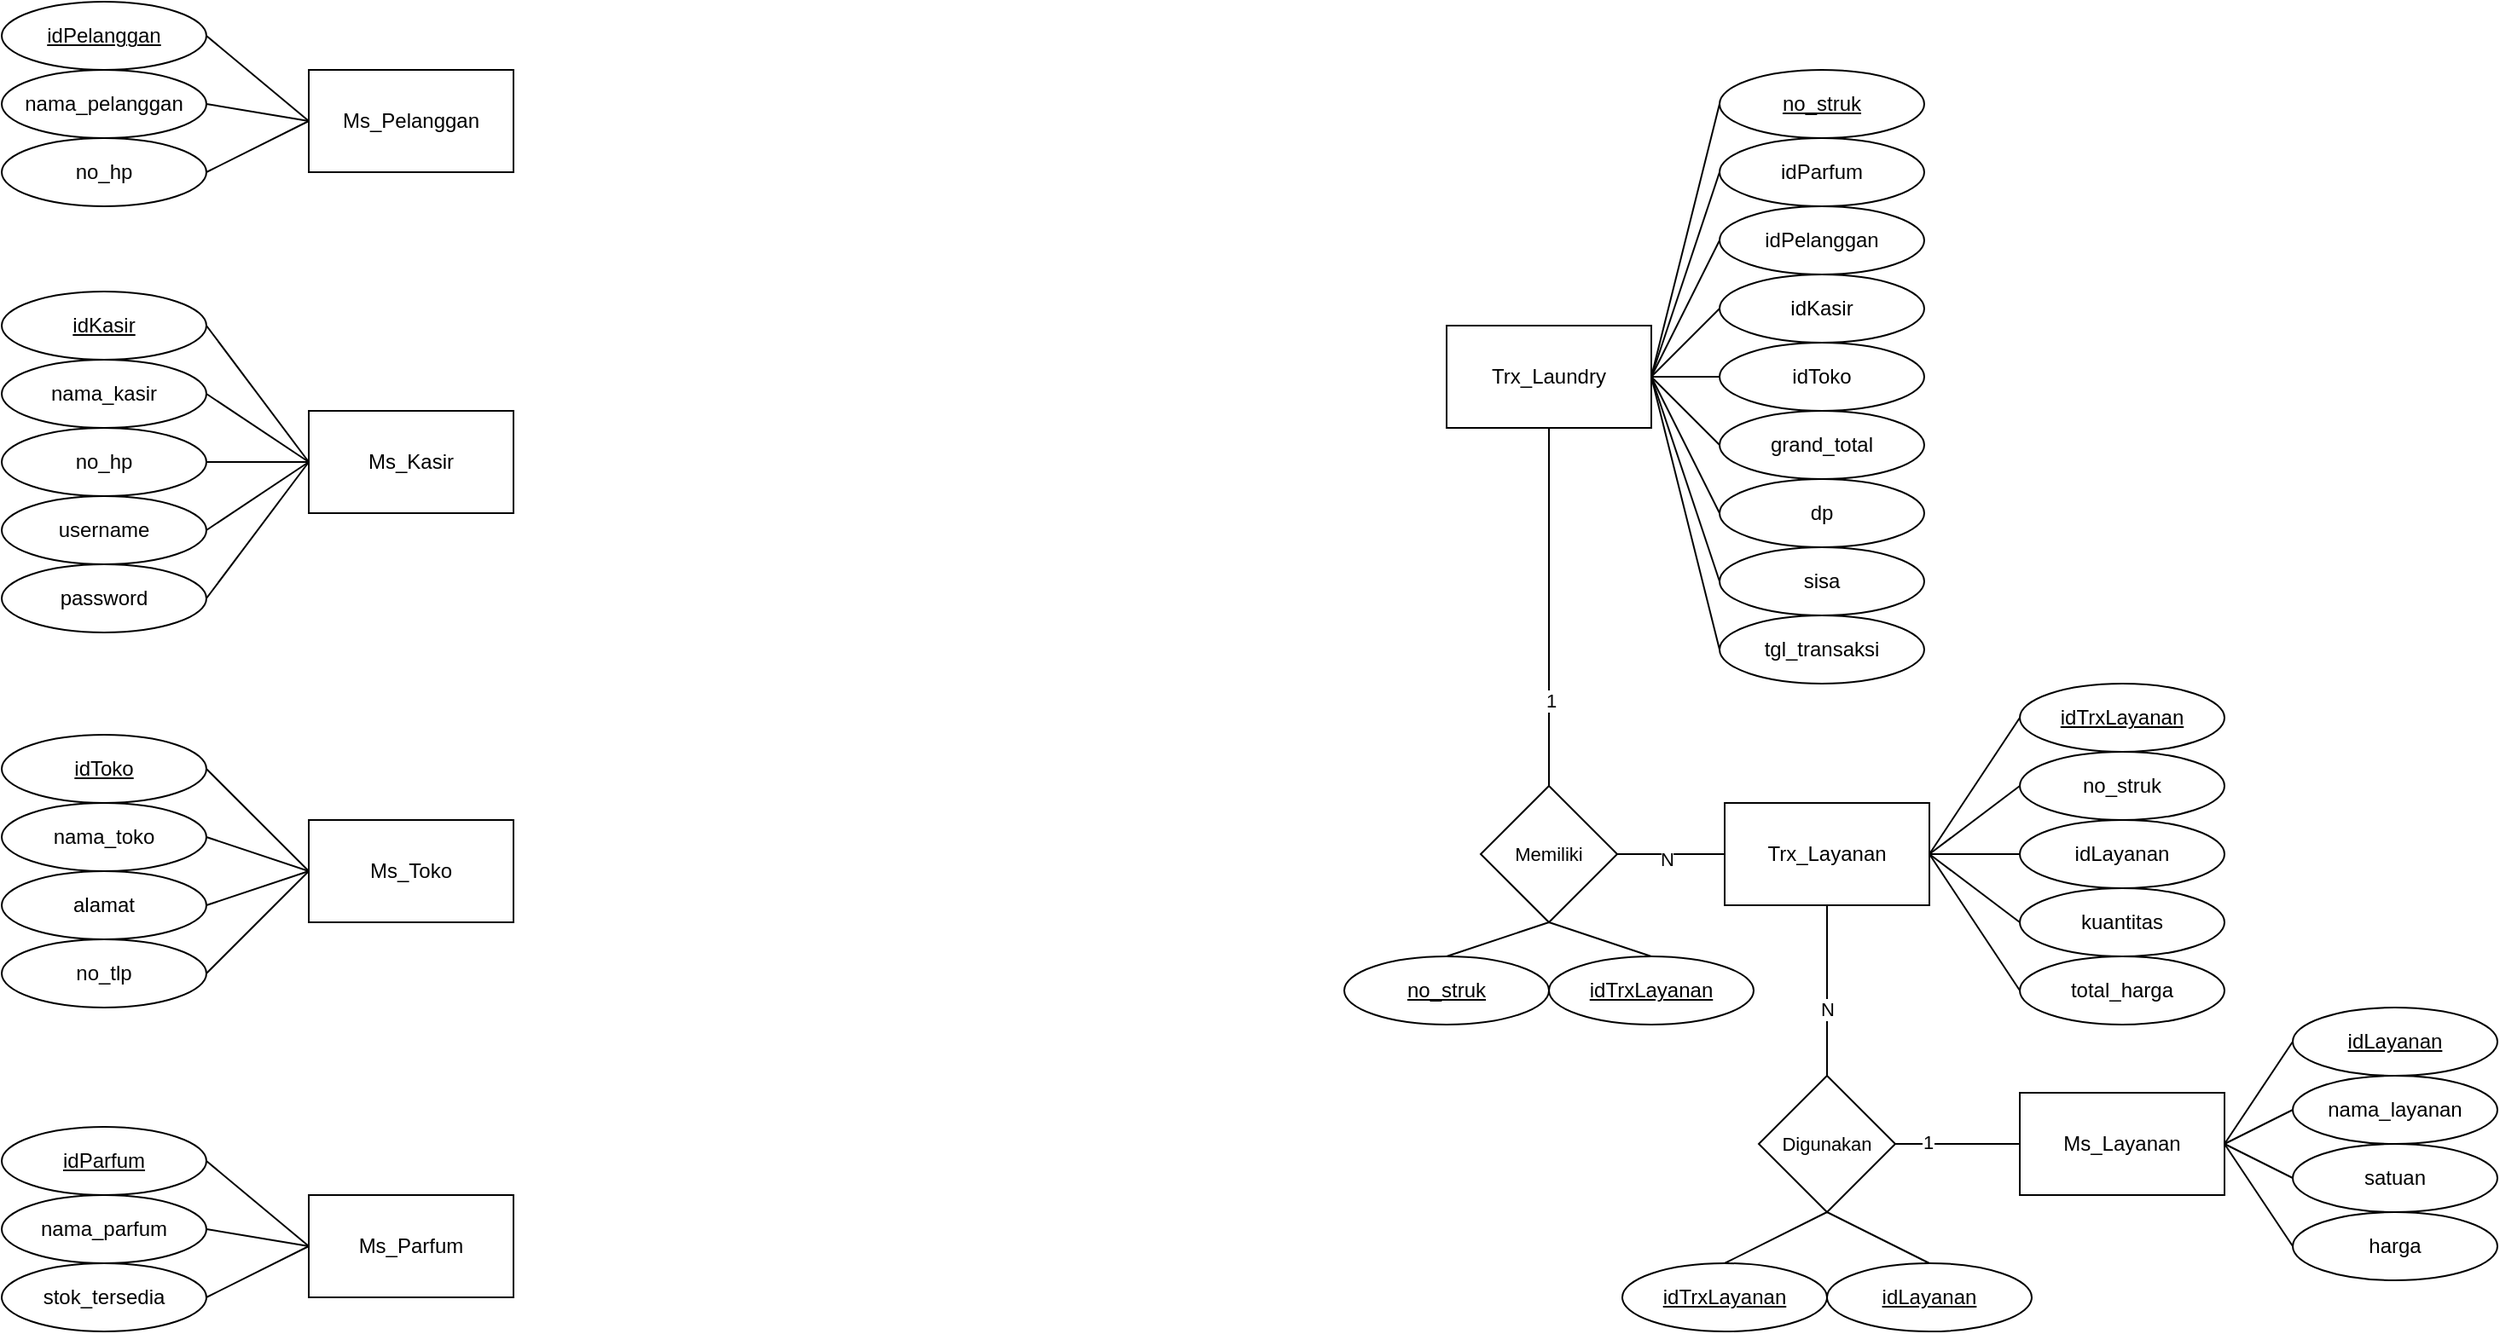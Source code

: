 <mxfile version="27.2.0">
  <diagram name="Page-1" id="iAphezOFa99UJ-oBuJiD">
    <mxGraphModel dx="1854" dy="569" grid="1" gridSize="10" guides="1" tooltips="1" connect="1" arrows="1" fold="1" page="1" pageScale="1" pageWidth="827" pageHeight="1169" math="0" shadow="0">
      <root>
        <mxCell id="0" />
        <mxCell id="1" parent="0" />
        <mxCell id="lV9lPM0QWTWmAlKWghgH-2" value="Ms_Pelanggan" style="rounded=0;whiteSpace=wrap;html=1;" vertex="1" parent="1">
          <mxGeometry x="160" y="160" width="120" height="60" as="geometry" />
        </mxCell>
        <mxCell id="lV9lPM0QWTWmAlKWghgH-6" style="rounded=0;orthogonalLoop=1;jettySize=auto;html=1;exitX=1;exitY=0.5;exitDx=0;exitDy=0;entryX=0;entryY=0.5;entryDx=0;entryDy=0;endArrow=none;endFill=0;" edge="1" parent="1" source="lV9lPM0QWTWmAlKWghgH-3" target="lV9lPM0QWTWmAlKWghgH-2">
          <mxGeometry relative="1" as="geometry" />
        </mxCell>
        <mxCell id="lV9lPM0QWTWmAlKWghgH-3" value="&lt;u&gt;idPelanggan&lt;/u&gt;" style="ellipse;whiteSpace=wrap;html=1;" vertex="1" parent="1">
          <mxGeometry x="-20" y="120" width="120" height="40" as="geometry" />
        </mxCell>
        <mxCell id="lV9lPM0QWTWmAlKWghgH-7" style="edgeStyle=none;shape=connector;rounded=0;orthogonalLoop=1;jettySize=auto;html=1;exitX=1;exitY=0.5;exitDx=0;exitDy=0;entryX=0;entryY=0.5;entryDx=0;entryDy=0;strokeColor=default;align=center;verticalAlign=middle;fontFamily=Helvetica;fontSize=11;fontColor=default;labelBackgroundColor=default;endArrow=none;endFill=0;" edge="1" parent="1" source="lV9lPM0QWTWmAlKWghgH-4" target="lV9lPM0QWTWmAlKWghgH-2">
          <mxGeometry relative="1" as="geometry" />
        </mxCell>
        <mxCell id="lV9lPM0QWTWmAlKWghgH-4" value="nama_pelanggan" style="ellipse;whiteSpace=wrap;html=1;" vertex="1" parent="1">
          <mxGeometry x="-20" y="160" width="120" height="40" as="geometry" />
        </mxCell>
        <mxCell id="lV9lPM0QWTWmAlKWghgH-8" style="edgeStyle=none;shape=connector;rounded=0;orthogonalLoop=1;jettySize=auto;html=1;exitX=1;exitY=0.5;exitDx=0;exitDy=0;entryX=0;entryY=0.5;entryDx=0;entryDy=0;strokeColor=default;align=center;verticalAlign=middle;fontFamily=Helvetica;fontSize=11;fontColor=default;labelBackgroundColor=default;endArrow=none;endFill=0;" edge="1" parent="1" source="lV9lPM0QWTWmAlKWghgH-5" target="lV9lPM0QWTWmAlKWghgH-2">
          <mxGeometry relative="1" as="geometry" />
        </mxCell>
        <mxCell id="lV9lPM0QWTWmAlKWghgH-5" value="no_hp" style="ellipse;whiteSpace=wrap;html=1;" vertex="1" parent="1">
          <mxGeometry x="-20" y="200" width="120" height="40" as="geometry" />
        </mxCell>
        <mxCell id="lV9lPM0QWTWmAlKWghgH-9" value="Ms_Kasir" style="rounded=0;whiteSpace=wrap;html=1;" vertex="1" parent="1">
          <mxGeometry x="160" y="360" width="120" height="60" as="geometry" />
        </mxCell>
        <mxCell id="lV9lPM0QWTWmAlKWghgH-10" style="rounded=0;orthogonalLoop=1;jettySize=auto;html=1;exitX=1;exitY=0.5;exitDx=0;exitDy=0;entryX=0;entryY=0.5;entryDx=0;entryDy=0;endArrow=none;endFill=0;" edge="1" parent="1" source="lV9lPM0QWTWmAlKWghgH-11" target="lV9lPM0QWTWmAlKWghgH-9">
          <mxGeometry relative="1" as="geometry" />
        </mxCell>
        <mxCell id="lV9lPM0QWTWmAlKWghgH-11" value="&lt;u&gt;idKasir&lt;/u&gt;" style="ellipse;whiteSpace=wrap;html=1;" vertex="1" parent="1">
          <mxGeometry x="-20" y="290" width="120" height="40" as="geometry" />
        </mxCell>
        <mxCell id="lV9lPM0QWTWmAlKWghgH-12" style="edgeStyle=none;shape=connector;rounded=0;orthogonalLoop=1;jettySize=auto;html=1;exitX=1;exitY=0.5;exitDx=0;exitDy=0;entryX=0;entryY=0.5;entryDx=0;entryDy=0;strokeColor=default;align=center;verticalAlign=middle;fontFamily=Helvetica;fontSize=11;fontColor=default;labelBackgroundColor=default;endArrow=none;endFill=0;" edge="1" parent="1" source="lV9lPM0QWTWmAlKWghgH-13" target="lV9lPM0QWTWmAlKWghgH-9">
          <mxGeometry relative="1" as="geometry" />
        </mxCell>
        <mxCell id="lV9lPM0QWTWmAlKWghgH-13" value="nama_kasir" style="ellipse;whiteSpace=wrap;html=1;" vertex="1" parent="1">
          <mxGeometry x="-20" y="330" width="120" height="40" as="geometry" />
        </mxCell>
        <mxCell id="lV9lPM0QWTWmAlKWghgH-14" style="edgeStyle=none;shape=connector;rounded=0;orthogonalLoop=1;jettySize=auto;html=1;exitX=1;exitY=0.5;exitDx=0;exitDy=0;entryX=0;entryY=0.5;entryDx=0;entryDy=0;strokeColor=default;align=center;verticalAlign=middle;fontFamily=Helvetica;fontSize=11;fontColor=default;labelBackgroundColor=default;endArrow=none;endFill=0;" edge="1" parent="1" source="lV9lPM0QWTWmAlKWghgH-15" target="lV9lPM0QWTWmAlKWghgH-9">
          <mxGeometry relative="1" as="geometry" />
        </mxCell>
        <mxCell id="lV9lPM0QWTWmAlKWghgH-15" value="no_hp" style="ellipse;whiteSpace=wrap;html=1;" vertex="1" parent="1">
          <mxGeometry x="-20" y="370" width="120" height="40" as="geometry" />
        </mxCell>
        <mxCell id="lV9lPM0QWTWmAlKWghgH-18" style="edgeStyle=none;shape=connector;rounded=0;orthogonalLoop=1;jettySize=auto;html=1;exitX=1;exitY=0.5;exitDx=0;exitDy=0;strokeColor=default;align=center;verticalAlign=middle;fontFamily=Helvetica;fontSize=11;fontColor=default;labelBackgroundColor=default;endArrow=none;endFill=0;" edge="1" parent="1" source="lV9lPM0QWTWmAlKWghgH-16">
          <mxGeometry relative="1" as="geometry">
            <mxPoint x="160.0" y="390" as="targetPoint" />
          </mxGeometry>
        </mxCell>
        <mxCell id="lV9lPM0QWTWmAlKWghgH-16" value="username" style="ellipse;whiteSpace=wrap;html=1;" vertex="1" parent="1">
          <mxGeometry x="-20" y="410" width="120" height="40" as="geometry" />
        </mxCell>
        <mxCell id="lV9lPM0QWTWmAlKWghgH-19" style="edgeStyle=none;shape=connector;rounded=0;orthogonalLoop=1;jettySize=auto;html=1;exitX=1;exitY=0.5;exitDx=0;exitDy=0;entryX=0;entryY=0.5;entryDx=0;entryDy=0;strokeColor=default;align=center;verticalAlign=middle;fontFamily=Helvetica;fontSize=11;fontColor=default;labelBackgroundColor=default;endArrow=none;endFill=0;" edge="1" parent="1" source="lV9lPM0QWTWmAlKWghgH-17" target="lV9lPM0QWTWmAlKWghgH-9">
          <mxGeometry relative="1" as="geometry" />
        </mxCell>
        <mxCell id="lV9lPM0QWTWmAlKWghgH-17" value="password" style="ellipse;whiteSpace=wrap;html=1;" vertex="1" parent="1">
          <mxGeometry x="-20" y="450" width="120" height="40" as="geometry" />
        </mxCell>
        <mxCell id="lV9lPM0QWTWmAlKWghgH-20" value="Ms_Toko" style="rounded=0;whiteSpace=wrap;html=1;" vertex="1" parent="1">
          <mxGeometry x="160" y="600" width="120" height="60" as="geometry" />
        </mxCell>
        <mxCell id="lV9lPM0QWTWmAlKWghgH-21" style="rounded=0;orthogonalLoop=1;jettySize=auto;html=1;exitX=1;exitY=0.5;exitDx=0;exitDy=0;entryX=0;entryY=0.5;entryDx=0;entryDy=0;endArrow=none;endFill=0;" edge="1" parent="1" source="lV9lPM0QWTWmAlKWghgH-22" target="lV9lPM0QWTWmAlKWghgH-20">
          <mxGeometry relative="1" as="geometry" />
        </mxCell>
        <mxCell id="lV9lPM0QWTWmAlKWghgH-22" value="&lt;u&gt;idToko&lt;/u&gt;" style="ellipse;whiteSpace=wrap;html=1;" vertex="1" parent="1">
          <mxGeometry x="-20" y="550" width="120" height="40" as="geometry" />
        </mxCell>
        <mxCell id="lV9lPM0QWTWmAlKWghgH-23" style="edgeStyle=none;shape=connector;rounded=0;orthogonalLoop=1;jettySize=auto;html=1;exitX=1;exitY=0.5;exitDx=0;exitDy=0;entryX=0;entryY=0.5;entryDx=0;entryDy=0;strokeColor=default;align=center;verticalAlign=middle;fontFamily=Helvetica;fontSize=11;fontColor=default;labelBackgroundColor=default;endArrow=none;endFill=0;" edge="1" parent="1" source="lV9lPM0QWTWmAlKWghgH-24" target="lV9lPM0QWTWmAlKWghgH-20">
          <mxGeometry relative="1" as="geometry" />
        </mxCell>
        <mxCell id="lV9lPM0QWTWmAlKWghgH-24" value="nama_toko" style="ellipse;whiteSpace=wrap;html=1;" vertex="1" parent="1">
          <mxGeometry x="-20" y="590" width="120" height="40" as="geometry" />
        </mxCell>
        <mxCell id="lV9lPM0QWTWmAlKWghgH-25" style="edgeStyle=none;shape=connector;rounded=0;orthogonalLoop=1;jettySize=auto;html=1;exitX=1;exitY=0.5;exitDx=0;exitDy=0;entryX=0;entryY=0.5;entryDx=0;entryDy=0;strokeColor=default;align=center;verticalAlign=middle;fontFamily=Helvetica;fontSize=11;fontColor=default;labelBackgroundColor=default;endArrow=none;endFill=0;" edge="1" parent="1" source="lV9lPM0QWTWmAlKWghgH-26" target="lV9lPM0QWTWmAlKWghgH-20">
          <mxGeometry relative="1" as="geometry" />
        </mxCell>
        <mxCell id="lV9lPM0QWTWmAlKWghgH-26" value="alamat" style="ellipse;whiteSpace=wrap;html=1;" vertex="1" parent="1">
          <mxGeometry x="-20" y="630" width="120" height="40" as="geometry" />
        </mxCell>
        <mxCell id="lV9lPM0QWTWmAlKWghgH-27" style="edgeStyle=none;shape=connector;rounded=0;orthogonalLoop=1;jettySize=auto;html=1;exitX=1;exitY=0.5;exitDx=0;exitDy=0;strokeColor=default;align=center;verticalAlign=middle;fontFamily=Helvetica;fontSize=11;fontColor=default;labelBackgroundColor=default;endArrow=none;endFill=0;" edge="1" parent="1" source="lV9lPM0QWTWmAlKWghgH-28">
          <mxGeometry relative="1" as="geometry">
            <mxPoint x="160.0" y="630" as="targetPoint" />
          </mxGeometry>
        </mxCell>
        <mxCell id="lV9lPM0QWTWmAlKWghgH-28" value="no_tlp" style="ellipse;whiteSpace=wrap;html=1;" vertex="1" parent="1">
          <mxGeometry x="-20" y="670" width="120" height="40" as="geometry" />
        </mxCell>
        <mxCell id="lV9lPM0QWTWmAlKWghgH-31" value="Ms_Parfum" style="rounded=0;whiteSpace=wrap;html=1;" vertex="1" parent="1">
          <mxGeometry x="160" y="820" width="120" height="60" as="geometry" />
        </mxCell>
        <mxCell id="lV9lPM0QWTWmAlKWghgH-32" style="rounded=0;orthogonalLoop=1;jettySize=auto;html=1;exitX=1;exitY=0.5;exitDx=0;exitDy=0;entryX=0;entryY=0.5;entryDx=0;entryDy=0;endArrow=none;endFill=0;" edge="1" parent="1" source="lV9lPM0QWTWmAlKWghgH-33" target="lV9lPM0QWTWmAlKWghgH-31">
          <mxGeometry relative="1" as="geometry" />
        </mxCell>
        <mxCell id="lV9lPM0QWTWmAlKWghgH-33" value="&lt;u&gt;idParfum&lt;/u&gt;" style="ellipse;whiteSpace=wrap;html=1;" vertex="1" parent="1">
          <mxGeometry x="-20" y="780" width="120" height="40" as="geometry" />
        </mxCell>
        <mxCell id="lV9lPM0QWTWmAlKWghgH-34" style="edgeStyle=none;shape=connector;rounded=0;orthogonalLoop=1;jettySize=auto;html=1;exitX=1;exitY=0.5;exitDx=0;exitDy=0;entryX=0;entryY=0.5;entryDx=0;entryDy=0;strokeColor=default;align=center;verticalAlign=middle;fontFamily=Helvetica;fontSize=11;fontColor=default;labelBackgroundColor=default;endArrow=none;endFill=0;" edge="1" parent="1" source="lV9lPM0QWTWmAlKWghgH-35" target="lV9lPM0QWTWmAlKWghgH-31">
          <mxGeometry relative="1" as="geometry" />
        </mxCell>
        <mxCell id="lV9lPM0QWTWmAlKWghgH-35" value="nama_parfum" style="ellipse;whiteSpace=wrap;html=1;" vertex="1" parent="1">
          <mxGeometry x="-20" y="820" width="120" height="40" as="geometry" />
        </mxCell>
        <mxCell id="lV9lPM0QWTWmAlKWghgH-36" style="edgeStyle=none;shape=connector;rounded=0;orthogonalLoop=1;jettySize=auto;html=1;exitX=1;exitY=0.5;exitDx=0;exitDy=0;entryX=0;entryY=0.5;entryDx=0;entryDy=0;strokeColor=default;align=center;verticalAlign=middle;fontFamily=Helvetica;fontSize=11;fontColor=default;labelBackgroundColor=default;endArrow=none;endFill=0;" edge="1" parent="1" source="lV9lPM0QWTWmAlKWghgH-37" target="lV9lPM0QWTWmAlKWghgH-31">
          <mxGeometry relative="1" as="geometry" />
        </mxCell>
        <mxCell id="lV9lPM0QWTWmAlKWghgH-37" value="stok_tersedia" style="ellipse;whiteSpace=wrap;html=1;" vertex="1" parent="1">
          <mxGeometry x="-20" y="860" width="120" height="40" as="geometry" />
        </mxCell>
        <mxCell id="lV9lPM0QWTWmAlKWghgH-38" value="Trx_Laundry" style="rounded=0;whiteSpace=wrap;html=1;" vertex="1" parent="1">
          <mxGeometry x="827" y="310" width="120" height="60" as="geometry" />
        </mxCell>
        <mxCell id="lV9lPM0QWTWmAlKWghgH-48" style="edgeStyle=none;shape=connector;rounded=0;orthogonalLoop=1;jettySize=auto;html=1;exitX=0;exitY=0.5;exitDx=0;exitDy=0;entryX=1;entryY=0.5;entryDx=0;entryDy=0;strokeColor=default;align=center;verticalAlign=middle;fontFamily=Helvetica;fontSize=11;fontColor=default;labelBackgroundColor=default;endArrow=none;endFill=0;" edge="1" parent="1" source="lV9lPM0QWTWmAlKWghgH-39" target="lV9lPM0QWTWmAlKWghgH-38">
          <mxGeometry relative="1" as="geometry" />
        </mxCell>
        <mxCell id="lV9lPM0QWTWmAlKWghgH-39" value="&lt;u&gt;no_struk&lt;/u&gt;" style="ellipse;whiteSpace=wrap;html=1;" vertex="1" parent="1">
          <mxGeometry x="987" y="160" width="120" height="40" as="geometry" />
        </mxCell>
        <mxCell id="lV9lPM0QWTWmAlKWghgH-49" style="edgeStyle=none;shape=connector;rounded=0;orthogonalLoop=1;jettySize=auto;html=1;exitX=0;exitY=0.5;exitDx=0;exitDy=0;strokeColor=default;align=center;verticalAlign=middle;fontFamily=Helvetica;fontSize=11;fontColor=default;labelBackgroundColor=default;endArrow=none;endFill=0;" edge="1" parent="1" source="lV9lPM0QWTWmAlKWghgH-40">
          <mxGeometry relative="1" as="geometry">
            <mxPoint x="947" y="340" as="targetPoint" />
          </mxGeometry>
        </mxCell>
        <mxCell id="lV9lPM0QWTWmAlKWghgH-40" value="idParfum" style="ellipse;whiteSpace=wrap;html=1;" vertex="1" parent="1">
          <mxGeometry x="987" y="200" width="120" height="40" as="geometry" />
        </mxCell>
        <mxCell id="lV9lPM0QWTWmAlKWghgH-50" style="edgeStyle=none;shape=connector;rounded=0;orthogonalLoop=1;jettySize=auto;html=1;exitX=0;exitY=0.5;exitDx=0;exitDy=0;strokeColor=default;align=center;verticalAlign=middle;fontFamily=Helvetica;fontSize=11;fontColor=default;labelBackgroundColor=default;endArrow=none;endFill=0;" edge="1" parent="1" source="lV9lPM0QWTWmAlKWghgH-41">
          <mxGeometry relative="1" as="geometry">
            <mxPoint x="947" y="340" as="targetPoint" />
          </mxGeometry>
        </mxCell>
        <mxCell id="lV9lPM0QWTWmAlKWghgH-41" value="idPelanggan" style="ellipse;whiteSpace=wrap;html=1;" vertex="1" parent="1">
          <mxGeometry x="987" y="240" width="120" height="40" as="geometry" />
        </mxCell>
        <mxCell id="lV9lPM0QWTWmAlKWghgH-51" style="edgeStyle=none;shape=connector;rounded=0;orthogonalLoop=1;jettySize=auto;html=1;exitX=0;exitY=0.5;exitDx=0;exitDy=0;strokeColor=default;align=center;verticalAlign=middle;fontFamily=Helvetica;fontSize=11;fontColor=default;labelBackgroundColor=default;endArrow=none;endFill=0;" edge="1" parent="1" source="lV9lPM0QWTWmAlKWghgH-42">
          <mxGeometry relative="1" as="geometry">
            <mxPoint x="947" y="340" as="targetPoint" />
          </mxGeometry>
        </mxCell>
        <mxCell id="lV9lPM0QWTWmAlKWghgH-42" value="idKasir" style="ellipse;whiteSpace=wrap;html=1;" vertex="1" parent="1">
          <mxGeometry x="987" y="280" width="120" height="40" as="geometry" />
        </mxCell>
        <mxCell id="lV9lPM0QWTWmAlKWghgH-52" value="" style="edgeStyle=none;shape=connector;rounded=0;orthogonalLoop=1;jettySize=auto;html=1;strokeColor=default;align=center;verticalAlign=middle;fontFamily=Helvetica;fontSize=11;fontColor=default;labelBackgroundColor=default;endArrow=none;endFill=0;" edge="1" parent="1" source="lV9lPM0QWTWmAlKWghgH-43" target="lV9lPM0QWTWmAlKWghgH-38">
          <mxGeometry relative="1" as="geometry" />
        </mxCell>
        <mxCell id="lV9lPM0QWTWmAlKWghgH-43" value="idToko" style="ellipse;whiteSpace=wrap;html=1;" vertex="1" parent="1">
          <mxGeometry x="987" y="320" width="120" height="40" as="geometry" />
        </mxCell>
        <mxCell id="lV9lPM0QWTWmAlKWghgH-53" style="edgeStyle=none;shape=connector;rounded=0;orthogonalLoop=1;jettySize=auto;html=1;exitX=0;exitY=0.5;exitDx=0;exitDy=0;entryX=1;entryY=0.5;entryDx=0;entryDy=0;strokeColor=default;align=center;verticalAlign=middle;fontFamily=Helvetica;fontSize=11;fontColor=default;labelBackgroundColor=default;endArrow=none;endFill=0;" edge="1" parent="1" source="lV9lPM0QWTWmAlKWghgH-44" target="lV9lPM0QWTWmAlKWghgH-38">
          <mxGeometry relative="1" as="geometry" />
        </mxCell>
        <mxCell id="lV9lPM0QWTWmAlKWghgH-44" value="grand_total" style="ellipse;whiteSpace=wrap;html=1;" vertex="1" parent="1">
          <mxGeometry x="987" y="360" width="120" height="40" as="geometry" />
        </mxCell>
        <mxCell id="lV9lPM0QWTWmAlKWghgH-54" style="edgeStyle=none;shape=connector;rounded=0;orthogonalLoop=1;jettySize=auto;html=1;exitX=0;exitY=0.5;exitDx=0;exitDy=0;strokeColor=default;align=center;verticalAlign=middle;fontFamily=Helvetica;fontSize=11;fontColor=default;labelBackgroundColor=default;endArrow=none;endFill=0;" edge="1" parent="1" source="lV9lPM0QWTWmAlKWghgH-45">
          <mxGeometry relative="1" as="geometry">
            <mxPoint x="947" y="340" as="targetPoint" />
          </mxGeometry>
        </mxCell>
        <mxCell id="lV9lPM0QWTWmAlKWghgH-45" value="dp" style="ellipse;whiteSpace=wrap;html=1;" vertex="1" parent="1">
          <mxGeometry x="987" y="400" width="120" height="40" as="geometry" />
        </mxCell>
        <mxCell id="lV9lPM0QWTWmAlKWghgH-55" style="edgeStyle=none;shape=connector;rounded=0;orthogonalLoop=1;jettySize=auto;html=1;exitX=0;exitY=0.5;exitDx=0;exitDy=0;entryX=1;entryY=0.5;entryDx=0;entryDy=0;strokeColor=default;align=center;verticalAlign=middle;fontFamily=Helvetica;fontSize=11;fontColor=default;labelBackgroundColor=default;endArrow=none;endFill=0;" edge="1" parent="1" source="lV9lPM0QWTWmAlKWghgH-46" target="lV9lPM0QWTWmAlKWghgH-38">
          <mxGeometry relative="1" as="geometry" />
        </mxCell>
        <mxCell id="lV9lPM0QWTWmAlKWghgH-46" value="sisa" style="ellipse;whiteSpace=wrap;html=1;" vertex="1" parent="1">
          <mxGeometry x="987" y="440" width="120" height="40" as="geometry" />
        </mxCell>
        <mxCell id="lV9lPM0QWTWmAlKWghgH-56" style="edgeStyle=none;shape=connector;rounded=0;orthogonalLoop=1;jettySize=auto;html=1;exitX=0;exitY=0.5;exitDx=0;exitDy=0;entryX=1;entryY=0.5;entryDx=0;entryDy=0;strokeColor=default;align=center;verticalAlign=middle;fontFamily=Helvetica;fontSize=11;fontColor=default;labelBackgroundColor=default;endArrow=none;endFill=0;" edge="1" parent="1" source="lV9lPM0QWTWmAlKWghgH-47" target="lV9lPM0QWTWmAlKWghgH-38">
          <mxGeometry relative="1" as="geometry" />
        </mxCell>
        <mxCell id="lV9lPM0QWTWmAlKWghgH-47" value="tgl_transaksi" style="ellipse;whiteSpace=wrap;html=1;" vertex="1" parent="1">
          <mxGeometry x="987" y="480" width="120" height="40" as="geometry" />
        </mxCell>
        <mxCell id="lV9lPM0QWTWmAlKWghgH-57" value="Trx_Layanan" style="rounded=0;whiteSpace=wrap;html=1;" vertex="1" parent="1">
          <mxGeometry x="990" y="590" width="120" height="60" as="geometry" />
        </mxCell>
        <mxCell id="lV9lPM0QWTWmAlKWghgH-63" style="edgeStyle=none;shape=connector;rounded=0;orthogonalLoop=1;jettySize=auto;html=1;exitX=0;exitY=0.5;exitDx=0;exitDy=0;entryX=1;entryY=0.5;entryDx=0;entryDy=0;strokeColor=default;align=center;verticalAlign=middle;fontFamily=Helvetica;fontSize=11;fontColor=default;labelBackgroundColor=default;endArrow=none;endFill=0;" edge="1" parent="1" source="lV9lPM0QWTWmAlKWghgH-58" target="lV9lPM0QWTWmAlKWghgH-57">
          <mxGeometry relative="1" as="geometry" />
        </mxCell>
        <mxCell id="lV9lPM0QWTWmAlKWghgH-58" value="&lt;u&gt;idTrxLayanan&lt;/u&gt;" style="ellipse;whiteSpace=wrap;html=1;" vertex="1" parent="1">
          <mxGeometry x="1163" y="520" width="120" height="40" as="geometry" />
        </mxCell>
        <mxCell id="lV9lPM0QWTWmAlKWghgH-64" style="edgeStyle=none;shape=connector;rounded=0;orthogonalLoop=1;jettySize=auto;html=1;exitX=0;exitY=0.5;exitDx=0;exitDy=0;strokeColor=default;align=center;verticalAlign=middle;fontFamily=Helvetica;fontSize=11;fontColor=default;labelBackgroundColor=default;endArrow=none;endFill=0;entryX=1;entryY=0.5;entryDx=0;entryDy=0;" edge="1" parent="1" source="lV9lPM0QWTWmAlKWghgH-59" target="lV9lPM0QWTWmAlKWghgH-57">
          <mxGeometry relative="1" as="geometry">
            <mxPoint x="1113" y="620" as="targetPoint" />
          </mxGeometry>
        </mxCell>
        <mxCell id="lV9lPM0QWTWmAlKWghgH-59" value="no_struk" style="ellipse;whiteSpace=wrap;html=1;" vertex="1" parent="1">
          <mxGeometry x="1163" y="560" width="120" height="40" as="geometry" />
        </mxCell>
        <mxCell id="lV9lPM0QWTWmAlKWghgH-65" style="edgeStyle=none;shape=connector;rounded=0;orthogonalLoop=1;jettySize=auto;html=1;exitX=0;exitY=0.5;exitDx=0;exitDy=0;entryX=1;entryY=0.5;entryDx=0;entryDy=0;strokeColor=default;align=center;verticalAlign=middle;fontFamily=Helvetica;fontSize=11;fontColor=default;labelBackgroundColor=default;endArrow=none;endFill=0;" edge="1" parent="1" source="lV9lPM0QWTWmAlKWghgH-60" target="lV9lPM0QWTWmAlKWghgH-57">
          <mxGeometry relative="1" as="geometry" />
        </mxCell>
        <mxCell id="lV9lPM0QWTWmAlKWghgH-60" value="idLayanan" style="ellipse;whiteSpace=wrap;html=1;" vertex="1" parent="1">
          <mxGeometry x="1163" y="600" width="120" height="40" as="geometry" />
        </mxCell>
        <mxCell id="lV9lPM0QWTWmAlKWghgH-66" style="edgeStyle=none;shape=connector;rounded=0;orthogonalLoop=1;jettySize=auto;html=1;exitX=0;exitY=0.5;exitDx=0;exitDy=0;entryX=1;entryY=0.5;entryDx=0;entryDy=0;strokeColor=default;align=center;verticalAlign=middle;fontFamily=Helvetica;fontSize=11;fontColor=default;labelBackgroundColor=default;endArrow=none;endFill=0;" edge="1" parent="1" source="lV9lPM0QWTWmAlKWghgH-61" target="lV9lPM0QWTWmAlKWghgH-57">
          <mxGeometry relative="1" as="geometry" />
        </mxCell>
        <mxCell id="lV9lPM0QWTWmAlKWghgH-61" value="kuantitas" style="ellipse;whiteSpace=wrap;html=1;" vertex="1" parent="1">
          <mxGeometry x="1163" y="640" width="120" height="40" as="geometry" />
        </mxCell>
        <mxCell id="lV9lPM0QWTWmAlKWghgH-67" style="edgeStyle=none;shape=connector;rounded=0;orthogonalLoop=1;jettySize=auto;html=1;exitX=0;exitY=0.5;exitDx=0;exitDy=0;entryX=1;entryY=0.5;entryDx=0;entryDy=0;strokeColor=default;align=center;verticalAlign=middle;fontFamily=Helvetica;fontSize=11;fontColor=default;labelBackgroundColor=default;endArrow=none;endFill=0;" edge="1" parent="1" source="lV9lPM0QWTWmAlKWghgH-62" target="lV9lPM0QWTWmAlKWghgH-57">
          <mxGeometry relative="1" as="geometry" />
        </mxCell>
        <mxCell id="lV9lPM0QWTWmAlKWghgH-62" value="total_harga" style="ellipse;whiteSpace=wrap;html=1;" vertex="1" parent="1">
          <mxGeometry x="1163" y="680" width="120" height="40" as="geometry" />
        </mxCell>
        <mxCell id="lV9lPM0QWTWmAlKWghgH-78" value="" style="edgeStyle=none;shape=connector;rounded=0;orthogonalLoop=1;jettySize=auto;html=1;strokeColor=default;align=center;verticalAlign=middle;fontFamily=Helvetica;fontSize=11;fontColor=default;labelBackgroundColor=default;endArrow=none;endFill=0;" edge="1" parent="1" source="lV9lPM0QWTWmAlKWghgH-68" target="lV9lPM0QWTWmAlKWghgH-77">
          <mxGeometry relative="1" as="geometry" />
        </mxCell>
        <mxCell id="lV9lPM0QWTWmAlKWghgH-81" value="1" style="edgeLabel;html=1;align=center;verticalAlign=middle;resizable=0;points=[];fontFamily=Helvetica;fontSize=11;fontColor=default;labelBackgroundColor=default;" vertex="1" connectable="0" parent="lV9lPM0QWTWmAlKWghgH-78">
          <mxGeometry x="0.491" y="-1" relative="1" as="geometry">
            <mxPoint as="offset" />
          </mxGeometry>
        </mxCell>
        <mxCell id="lV9lPM0QWTWmAlKWghgH-68" value="Ms_Layanan" style="rounded=0;whiteSpace=wrap;html=1;" vertex="1" parent="1">
          <mxGeometry x="1163" y="760" width="120" height="60" as="geometry" />
        </mxCell>
        <mxCell id="lV9lPM0QWTWmAlKWghgH-73" style="edgeStyle=none;shape=connector;rounded=0;orthogonalLoop=1;jettySize=auto;html=1;exitX=0;exitY=0.5;exitDx=0;exitDy=0;entryX=1;entryY=0.5;entryDx=0;entryDy=0;strokeColor=default;align=center;verticalAlign=middle;fontFamily=Helvetica;fontSize=11;fontColor=default;labelBackgroundColor=default;endArrow=none;endFill=0;" edge="1" parent="1" source="lV9lPM0QWTWmAlKWghgH-69" target="lV9lPM0QWTWmAlKWghgH-68">
          <mxGeometry relative="1" as="geometry" />
        </mxCell>
        <mxCell id="lV9lPM0QWTWmAlKWghgH-69" value="&lt;u&gt;idLayanan&lt;/u&gt;" style="ellipse;whiteSpace=wrap;html=1;" vertex="1" parent="1">
          <mxGeometry x="1323" y="710" width="120" height="40" as="geometry" />
        </mxCell>
        <mxCell id="lV9lPM0QWTWmAlKWghgH-74" style="edgeStyle=none;shape=connector;rounded=0;orthogonalLoop=1;jettySize=auto;html=1;exitX=0;exitY=0.5;exitDx=0;exitDy=0;entryX=1;entryY=0.5;entryDx=0;entryDy=0;strokeColor=default;align=center;verticalAlign=middle;fontFamily=Helvetica;fontSize=11;fontColor=default;labelBackgroundColor=default;endArrow=none;endFill=0;" edge="1" parent="1" source="lV9lPM0QWTWmAlKWghgH-70" target="lV9lPM0QWTWmAlKWghgH-68">
          <mxGeometry relative="1" as="geometry" />
        </mxCell>
        <mxCell id="lV9lPM0QWTWmAlKWghgH-70" value="nama_layanan" style="ellipse;whiteSpace=wrap;html=1;" vertex="1" parent="1">
          <mxGeometry x="1323" y="750" width="120" height="40" as="geometry" />
        </mxCell>
        <mxCell id="lV9lPM0QWTWmAlKWghgH-75" style="edgeStyle=none;shape=connector;rounded=0;orthogonalLoop=1;jettySize=auto;html=1;exitX=0;exitY=0.5;exitDx=0;exitDy=0;entryX=1;entryY=0.5;entryDx=0;entryDy=0;strokeColor=default;align=center;verticalAlign=middle;fontFamily=Helvetica;fontSize=11;fontColor=default;labelBackgroundColor=default;endArrow=none;endFill=0;" edge="1" parent="1" source="lV9lPM0QWTWmAlKWghgH-71" target="lV9lPM0QWTWmAlKWghgH-68">
          <mxGeometry relative="1" as="geometry" />
        </mxCell>
        <mxCell id="lV9lPM0QWTWmAlKWghgH-71" value="satuan" style="ellipse;whiteSpace=wrap;html=1;" vertex="1" parent="1">
          <mxGeometry x="1323" y="790" width="120" height="40" as="geometry" />
        </mxCell>
        <mxCell id="lV9lPM0QWTWmAlKWghgH-76" style="edgeStyle=none;shape=connector;rounded=0;orthogonalLoop=1;jettySize=auto;html=1;exitX=0;exitY=0.5;exitDx=0;exitDy=0;entryX=1;entryY=0.5;entryDx=0;entryDy=0;strokeColor=default;align=center;verticalAlign=middle;fontFamily=Helvetica;fontSize=11;fontColor=default;labelBackgroundColor=default;endArrow=none;endFill=0;" edge="1" parent="1" source="lV9lPM0QWTWmAlKWghgH-72" target="lV9lPM0QWTWmAlKWghgH-68">
          <mxGeometry relative="1" as="geometry" />
        </mxCell>
        <mxCell id="lV9lPM0QWTWmAlKWghgH-72" value="harga" style="ellipse;whiteSpace=wrap;html=1;" vertex="1" parent="1">
          <mxGeometry x="1323" y="830" width="120" height="40" as="geometry" />
        </mxCell>
        <mxCell id="lV9lPM0QWTWmAlKWghgH-79" value="" style="edgeStyle=none;shape=connector;rounded=0;orthogonalLoop=1;jettySize=auto;html=1;strokeColor=default;align=center;verticalAlign=middle;fontFamily=Helvetica;fontSize=11;fontColor=default;labelBackgroundColor=default;endArrow=none;endFill=0;" edge="1" parent="1" source="lV9lPM0QWTWmAlKWghgH-77" target="lV9lPM0QWTWmAlKWghgH-57">
          <mxGeometry relative="1" as="geometry" />
        </mxCell>
        <mxCell id="lV9lPM0QWTWmAlKWghgH-82" value="N" style="edgeLabel;html=1;align=center;verticalAlign=middle;resizable=0;points=[];fontFamily=Helvetica;fontSize=11;fontColor=default;labelBackgroundColor=default;" vertex="1" connectable="0" parent="lV9lPM0QWTWmAlKWghgH-79">
          <mxGeometry x="-0.209" relative="1" as="geometry">
            <mxPoint as="offset" />
          </mxGeometry>
        </mxCell>
        <mxCell id="lV9lPM0QWTWmAlKWghgH-77" value="Digunakan" style="rhombus;whiteSpace=wrap;html=1;fontFamily=Helvetica;fontSize=11;fontColor=default;labelBackgroundColor=default;" vertex="1" parent="1">
          <mxGeometry x="1010" y="750" width="80" height="80" as="geometry" />
        </mxCell>
        <mxCell id="lV9lPM0QWTWmAlKWghgH-85" style="edgeStyle=none;shape=connector;rounded=0;orthogonalLoop=1;jettySize=auto;html=1;exitX=0.5;exitY=0;exitDx=0;exitDy=0;entryX=0.5;entryY=1;entryDx=0;entryDy=0;strokeColor=default;align=center;verticalAlign=middle;fontFamily=Helvetica;fontSize=11;fontColor=default;labelBackgroundColor=default;endArrow=none;endFill=0;" edge="1" parent="1" source="lV9lPM0QWTWmAlKWghgH-83" target="lV9lPM0QWTWmAlKWghgH-77">
          <mxGeometry relative="1" as="geometry" />
        </mxCell>
        <mxCell id="lV9lPM0QWTWmAlKWghgH-83" value="&lt;u&gt;idTrxLayanan&lt;/u&gt;" style="ellipse;whiteSpace=wrap;html=1;" vertex="1" parent="1">
          <mxGeometry x="930" y="860" width="120" height="40" as="geometry" />
        </mxCell>
        <mxCell id="lV9lPM0QWTWmAlKWghgH-86" style="edgeStyle=none;shape=connector;rounded=0;orthogonalLoop=1;jettySize=auto;html=1;exitX=0.5;exitY=0;exitDx=0;exitDy=0;entryX=0.5;entryY=1;entryDx=0;entryDy=0;strokeColor=default;align=center;verticalAlign=middle;fontFamily=Helvetica;fontSize=11;fontColor=default;labelBackgroundColor=default;endArrow=none;endFill=0;" edge="1" parent="1" source="lV9lPM0QWTWmAlKWghgH-84" target="lV9lPM0QWTWmAlKWghgH-77">
          <mxGeometry relative="1" as="geometry" />
        </mxCell>
        <mxCell id="lV9lPM0QWTWmAlKWghgH-84" value="&lt;u&gt;idLayanan&lt;/u&gt;" style="ellipse;whiteSpace=wrap;html=1;" vertex="1" parent="1">
          <mxGeometry x="1050" y="860" width="120" height="40" as="geometry" />
        </mxCell>
        <mxCell id="lV9lPM0QWTWmAlKWghgH-88" style="edgeStyle=none;shape=connector;rounded=0;orthogonalLoop=1;jettySize=auto;html=1;exitX=0.5;exitY=0;exitDx=0;exitDy=0;entryX=0.5;entryY=1;entryDx=0;entryDy=0;strokeColor=default;align=center;verticalAlign=middle;fontFamily=Helvetica;fontSize=11;fontColor=default;labelBackgroundColor=default;endArrow=none;endFill=0;" edge="1" parent="1" source="lV9lPM0QWTWmAlKWghgH-87" target="lV9lPM0QWTWmAlKWghgH-38">
          <mxGeometry relative="1" as="geometry" />
        </mxCell>
        <mxCell id="lV9lPM0QWTWmAlKWghgH-94" value="1" style="edgeLabel;html=1;align=center;verticalAlign=middle;resizable=0;points=[];fontFamily=Helvetica;fontSize=11;fontColor=default;labelBackgroundColor=default;" vertex="1" connectable="0" parent="lV9lPM0QWTWmAlKWghgH-88">
          <mxGeometry x="-0.522" y="-1" relative="1" as="geometry">
            <mxPoint as="offset" />
          </mxGeometry>
        </mxCell>
        <mxCell id="lV9lPM0QWTWmAlKWghgH-89" value="" style="edgeStyle=none;shape=connector;rounded=0;orthogonalLoop=1;jettySize=auto;html=1;strokeColor=default;align=center;verticalAlign=middle;fontFamily=Helvetica;fontSize=11;fontColor=default;labelBackgroundColor=default;endArrow=none;endFill=0;" edge="1" parent="1" source="lV9lPM0QWTWmAlKWghgH-87" target="lV9lPM0QWTWmAlKWghgH-57">
          <mxGeometry relative="1" as="geometry" />
        </mxCell>
        <mxCell id="lV9lPM0QWTWmAlKWghgH-95" value="N" style="edgeLabel;html=1;align=center;verticalAlign=middle;resizable=0;points=[];fontFamily=Helvetica;fontSize=11;fontColor=default;labelBackgroundColor=default;" vertex="1" connectable="0" parent="lV9lPM0QWTWmAlKWghgH-89">
          <mxGeometry x="-0.12" y="-3" relative="1" as="geometry">
            <mxPoint x="1" as="offset" />
          </mxGeometry>
        </mxCell>
        <mxCell id="lV9lPM0QWTWmAlKWghgH-87" value="Memiliki" style="rhombus;whiteSpace=wrap;html=1;fontFamily=Helvetica;fontSize=11;fontColor=default;labelBackgroundColor=default;" vertex="1" parent="1">
          <mxGeometry x="847" y="580" width="80" height="80" as="geometry" />
        </mxCell>
        <mxCell id="lV9lPM0QWTWmAlKWghgH-92" style="edgeStyle=none;shape=connector;rounded=0;orthogonalLoop=1;jettySize=auto;html=1;exitX=0.5;exitY=0;exitDx=0;exitDy=0;entryX=0.5;entryY=1;entryDx=0;entryDy=0;strokeColor=default;align=center;verticalAlign=middle;fontFamily=Helvetica;fontSize=11;fontColor=default;labelBackgroundColor=default;endArrow=none;endFill=0;" edge="1" parent="1" source="lV9lPM0QWTWmAlKWghgH-90" target="lV9lPM0QWTWmAlKWghgH-87">
          <mxGeometry relative="1" as="geometry" />
        </mxCell>
        <mxCell id="lV9lPM0QWTWmAlKWghgH-90" value="&lt;u&gt;no_struk&lt;/u&gt;" style="ellipse;whiteSpace=wrap;html=1;" vertex="1" parent="1">
          <mxGeometry x="767" y="680" width="120" height="40" as="geometry" />
        </mxCell>
        <mxCell id="lV9lPM0QWTWmAlKWghgH-93" style="edgeStyle=none;shape=connector;rounded=0;orthogonalLoop=1;jettySize=auto;html=1;exitX=0.5;exitY=0;exitDx=0;exitDy=0;entryX=0.5;entryY=1;entryDx=0;entryDy=0;strokeColor=default;align=center;verticalAlign=middle;fontFamily=Helvetica;fontSize=11;fontColor=default;labelBackgroundColor=default;endArrow=none;endFill=0;" edge="1" parent="1" source="lV9lPM0QWTWmAlKWghgH-91" target="lV9lPM0QWTWmAlKWghgH-87">
          <mxGeometry relative="1" as="geometry" />
        </mxCell>
        <mxCell id="lV9lPM0QWTWmAlKWghgH-91" value="&lt;u&gt;idTrxLayanan&lt;/u&gt;" style="ellipse;whiteSpace=wrap;html=1;" vertex="1" parent="1">
          <mxGeometry x="887" y="680" width="120" height="40" as="geometry" />
        </mxCell>
      </root>
    </mxGraphModel>
  </diagram>
</mxfile>
